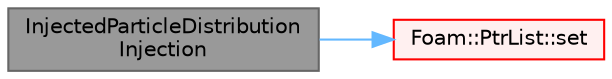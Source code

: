 digraph "InjectedParticleDistributionInjection"
{
 // LATEX_PDF_SIZE
  bgcolor="transparent";
  edge [fontname=Helvetica,fontsize=10,labelfontname=Helvetica,labelfontsize=10];
  node [fontname=Helvetica,fontsize=10,shape=box,height=0.2,width=0.4];
  rankdir="LR";
  Node1 [id="Node000001",label="InjectedParticleDistribution\lInjection",height=0.2,width=0.4,color="gray40", fillcolor="grey60", style="filled", fontcolor="black",tooltip=" "];
  Node1 -> Node2 [id="edge1_Node000001_Node000002",color="steelblue1",style="solid",tooltip=" "];
  Node2 [id="Node000002",label="Foam::PtrList::set",height=0.2,width=0.4,color="red", fillcolor="#FFF0F0", style="filled",URL="$classFoam_1_1PtrList.html#a0e0a32f842b05e1d69f10292dc27198a",tooltip=" "];
}
